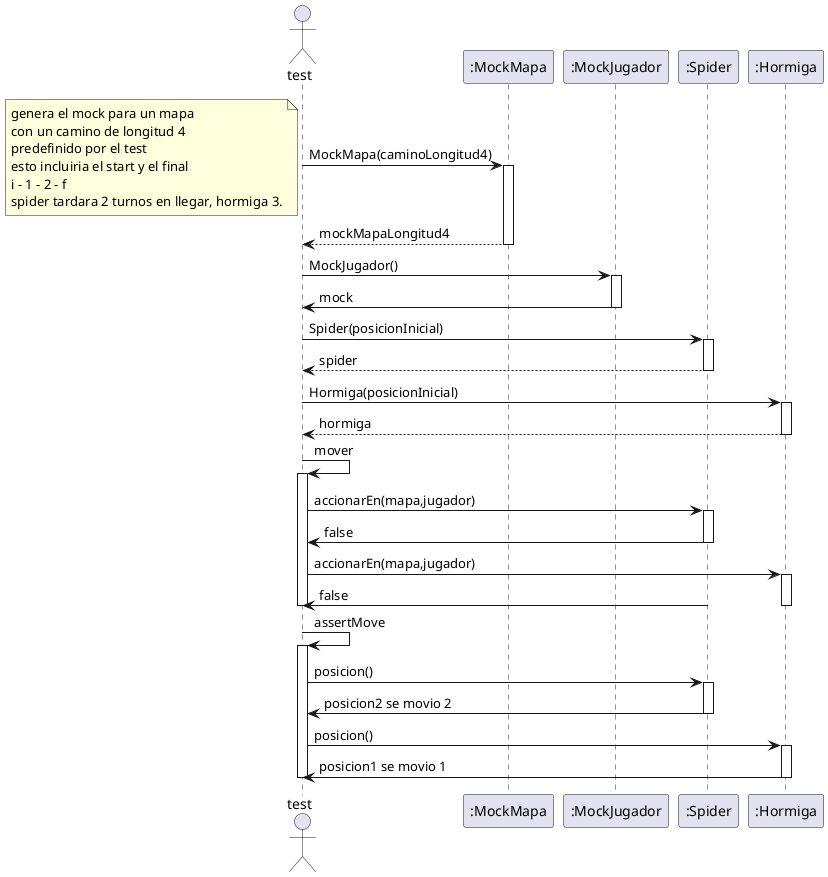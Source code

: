 @startuml

Actor test as sis


participant ":MockMapa" as mock
participant ":MockJugador" as mockJugador
participant ":Spider" as enemy1
participant ":Hormiga" as enemy2

sis-> mock: MockMapa(caminoLongitud4)

note left
genera el mock para un mapa
con un camino de longitud 4
predefinido por el test
esto incluiria el start y el final
i - 1 - 2 - f
spider tardara 2 turnos en llegar, hormiga 3.
end note

activate mock
mock --> sis : mockMapaLongitud4
deactivate mock

sis-> mockJugador: MockJugador()
activate mockJugador
mockJugador -> sis: mock
deactivate mockJugador


sis->enemy1 : Spider(posicionInicial)
activate enemy1
enemy1--> sis: spider
deactivate enemy1

sis->enemy2 : Hormiga(posicionInicial)
activate enemy2
enemy2--> sis: hormiga
deactivate enemy2


sis->sis: mover
activate sis
sis-> enemy1: accionarEn(mapa,jugador)
activate enemy1
enemy1-> sis : false
deactivate enemy1

sis-> enemy2: accionarEn(mapa,jugador)
activate enemy2
enemy1-> sis : false
deactivate enemy2


deactivate sis

sis->sis: assertMove
activate sis

sis-> enemy1: posicion()
activate enemy1
enemy1-> sis : posicion2 se movio 2
deactivate enemy1

sis-> enemy2: posicion()
activate enemy2
enemy2-> sis : posicion1 se movio 1
deactivate enemy2

deactivate sis






@enduml
